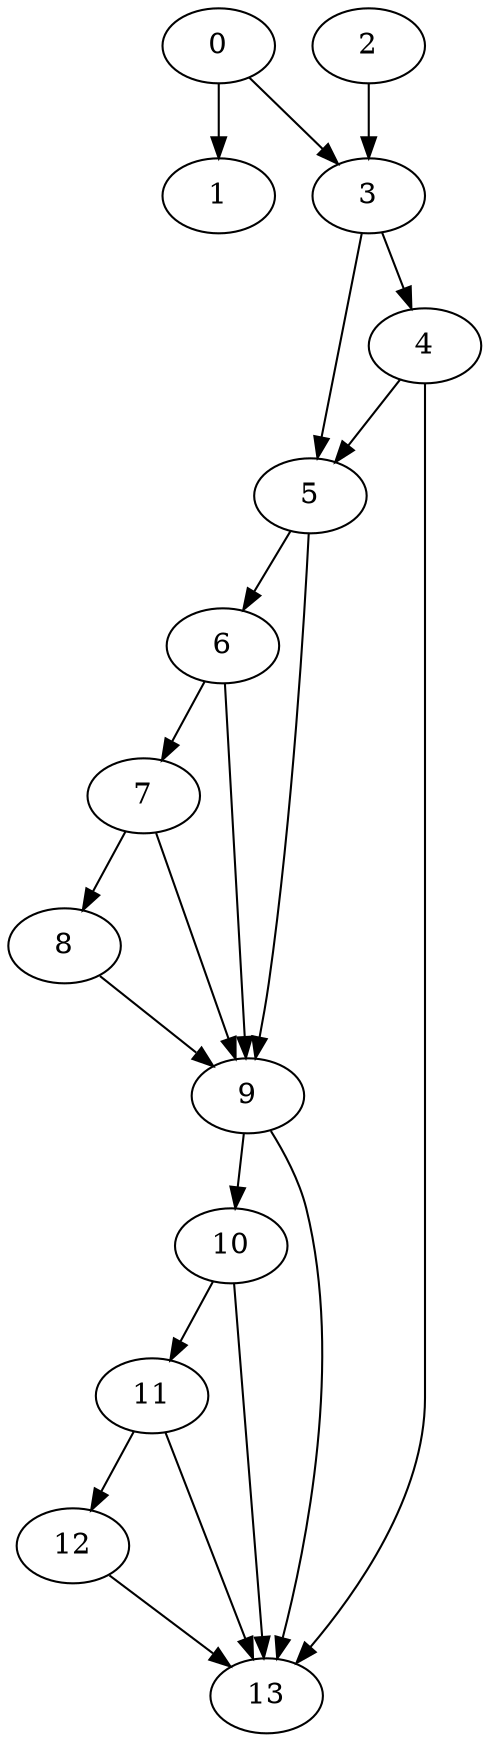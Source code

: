 digraph {
	0
	1
	2
	3
	4
	5
	6
	7
	8
	9
	10
	11
	12
	13
	0 -> 1
	0 -> 3
	2 -> 3
	5 -> 6
	10 -> 11
	3 -> 5
	4 -> 5
	7 -> 8
	4 -> 13
	9 -> 13
	10 -> 13
	11 -> 13
	12 -> 13
	3 -> 4
	9 -> 10
	6 -> 7
	7 -> 9
	8 -> 9
	5 -> 9
	6 -> 9
	11 -> 12
}
